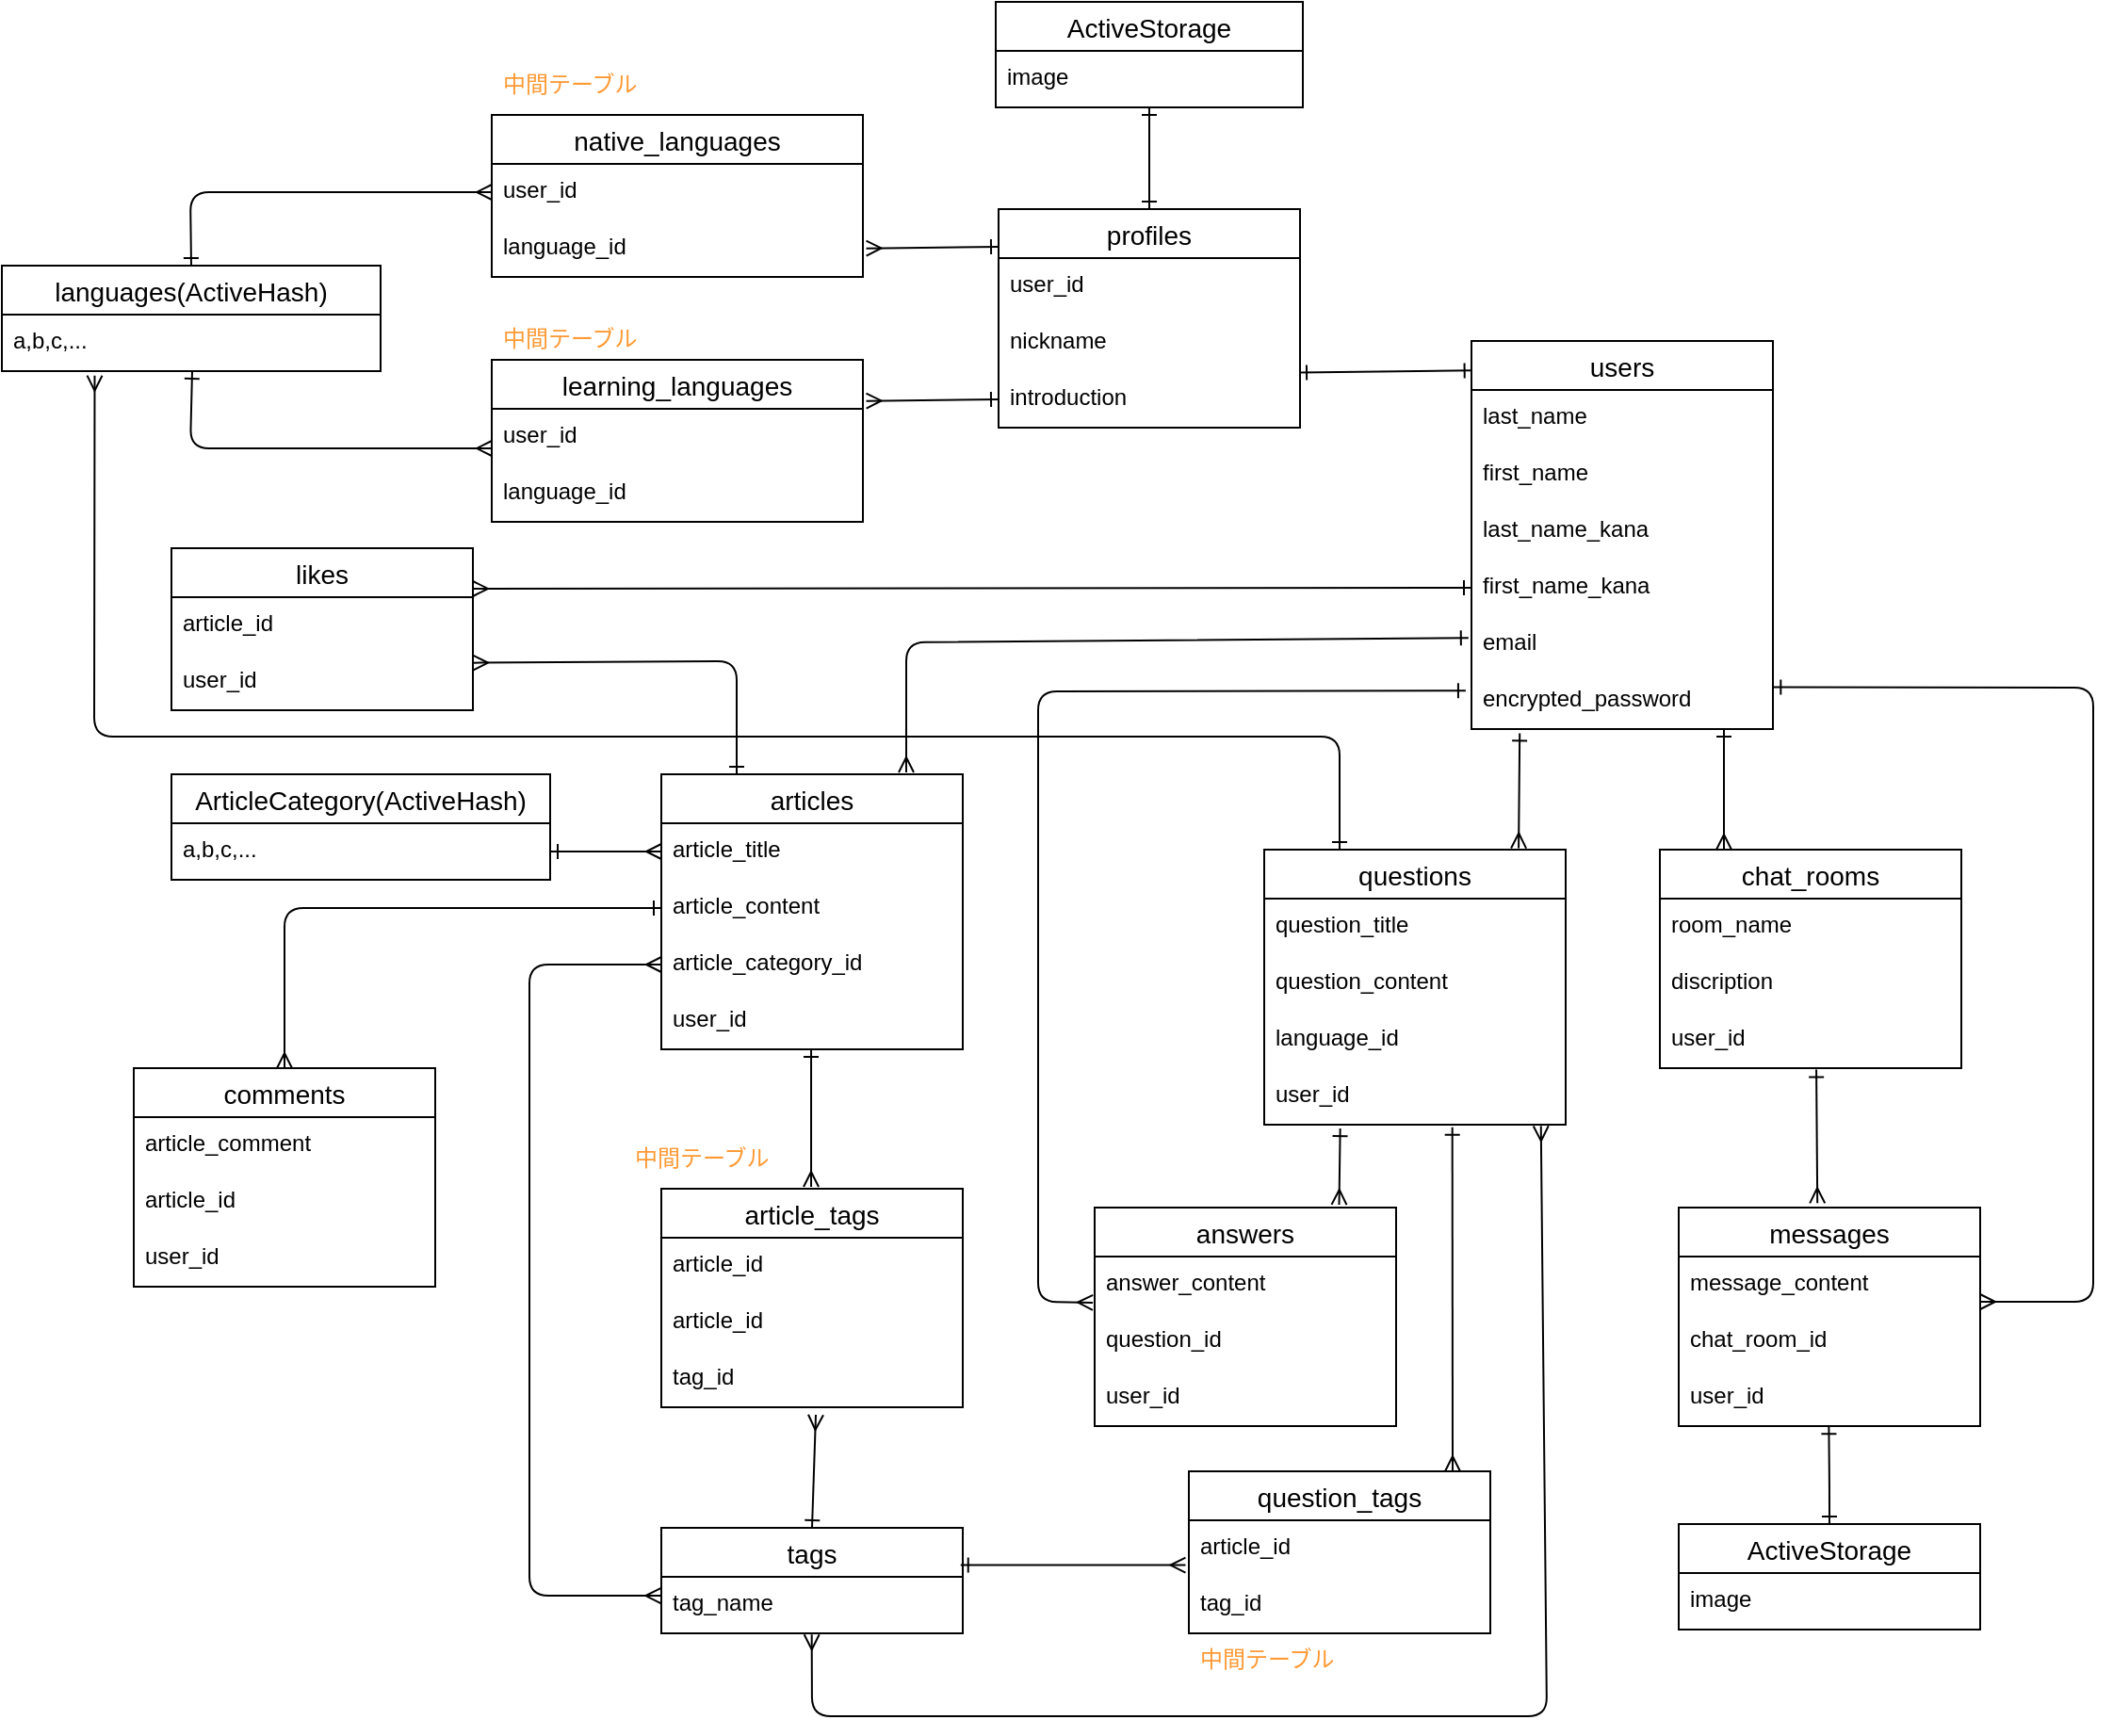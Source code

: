 <mxfile>
    <diagram id="0csjKc4Ay-YlDMvAC5BQ" name="ページ1">
        <mxGraphModel dx="2540" dy="865" grid="1" gridSize="10" guides="1" tooltips="1" connect="1" arrows="1" fold="1" page="1" pageScale="1" pageWidth="827" pageHeight="1169" math="0" shadow="0">
            <root>
                <mxCell id="0"/>
                <mxCell id="1" parent="0"/>
                <mxCell id="4" value="users" style="swimlane;fontStyle=0;childLayout=stackLayout;horizontal=1;startSize=26;horizontalStack=0;resizeParent=1;resizeParentMax=0;resizeLast=0;collapsible=1;marginBottom=0;align=center;fontSize=14;" parent="1" vertex="1">
                    <mxGeometry x="280" y="330" width="160" height="206" as="geometry"/>
                </mxCell>
                <mxCell id="5" value="last_name" style="text;strokeColor=none;fillColor=none;spacingLeft=4;spacingRight=4;overflow=hidden;rotatable=0;points=[[0,0.5],[1,0.5]];portConstraint=eastwest;fontSize=12;" parent="4" vertex="1">
                    <mxGeometry y="26" width="160" height="30" as="geometry"/>
                </mxCell>
                <mxCell id="21" value="first_name" style="text;strokeColor=none;fillColor=none;spacingLeft=4;spacingRight=4;overflow=hidden;rotatable=0;points=[[0,0.5],[1,0.5]];portConstraint=eastwest;fontSize=12;" parent="4" vertex="1">
                    <mxGeometry y="56" width="160" height="30" as="geometry"/>
                </mxCell>
                <mxCell id="22" value="last_name_kana" style="text;strokeColor=none;fillColor=none;spacingLeft=4;spacingRight=4;overflow=hidden;rotatable=0;points=[[0,0.5],[1,0.5]];portConstraint=eastwest;fontSize=12;" parent="4" vertex="1">
                    <mxGeometry y="86" width="160" height="30" as="geometry"/>
                </mxCell>
                <mxCell id="23" value="first_name_kana" style="text;strokeColor=none;fillColor=none;spacingLeft=4;spacingRight=4;overflow=hidden;rotatable=0;points=[[0,0.5],[1,0.5]];portConstraint=eastwest;fontSize=12;" parent="4" vertex="1">
                    <mxGeometry y="116" width="160" height="30" as="geometry"/>
                </mxCell>
                <mxCell id="6" value="email" style="text;strokeColor=none;fillColor=none;spacingLeft=4;spacingRight=4;overflow=hidden;rotatable=0;points=[[0,0.5],[1,0.5]];portConstraint=eastwest;fontSize=12;" parent="4" vertex="1">
                    <mxGeometry y="146" width="160" height="30" as="geometry"/>
                </mxCell>
                <mxCell id="7" value="encrypted_password" style="text;strokeColor=none;fillColor=none;spacingLeft=4;spacingRight=4;overflow=hidden;rotatable=0;points=[[0,0.5],[1,0.5]];portConstraint=eastwest;fontSize=12;" parent="4" vertex="1">
                    <mxGeometry y="176" width="160" height="30" as="geometry"/>
                </mxCell>
                <mxCell id="11" value="profiles" style="swimlane;fontStyle=0;childLayout=stackLayout;horizontal=1;startSize=26;horizontalStack=0;resizeParent=1;resizeParentMax=0;resizeLast=0;collapsible=1;marginBottom=0;align=center;fontSize=14;" parent="1" vertex="1">
                    <mxGeometry x="29" y="260" width="160" height="116" as="geometry"/>
                </mxCell>
                <mxCell id="12" value="user_id" style="text;strokeColor=none;fillColor=none;spacingLeft=4;spacingRight=4;overflow=hidden;rotatable=0;points=[[0,0.5],[1,0.5]];portConstraint=eastwest;fontSize=12;" parent="11" vertex="1">
                    <mxGeometry y="26" width="160" height="30" as="geometry"/>
                </mxCell>
                <mxCell id="13" value="nickname" style="text;strokeColor=none;fillColor=none;spacingLeft=4;spacingRight=4;overflow=hidden;rotatable=0;points=[[0,0.5],[1,0.5]];portConstraint=eastwest;fontSize=12;" parent="11" vertex="1">
                    <mxGeometry y="56" width="160" height="30" as="geometry"/>
                </mxCell>
                <mxCell id="14" value="introduction" style="text;strokeColor=none;fillColor=none;spacingLeft=4;spacingRight=4;overflow=hidden;rotatable=0;points=[[0,0.5],[1,0.5]];portConstraint=eastwest;fontSize=12;" parent="11" vertex="1">
                    <mxGeometry y="86" width="160" height="30" as="geometry"/>
                </mxCell>
                <mxCell id="15" value="ActiveStorage" style="swimlane;fontStyle=0;childLayout=stackLayout;horizontal=1;startSize=26;horizontalStack=0;resizeParent=1;resizeParentMax=0;resizeLast=0;collapsible=1;marginBottom=0;align=center;fontSize=14;" parent="1" vertex="1">
                    <mxGeometry x="27.5" y="150" width="163" height="56" as="geometry"/>
                </mxCell>
                <mxCell id="16" value="image" style="text;strokeColor=none;fillColor=none;spacingLeft=4;spacingRight=4;overflow=hidden;rotatable=0;points=[[0,0.5],[1,0.5]];portConstraint=eastwest;fontSize=12;" parent="15" vertex="1">
                    <mxGeometry y="26" width="163" height="30" as="geometry"/>
                </mxCell>
                <mxCell id="24" value="questions" style="swimlane;fontStyle=0;childLayout=stackLayout;horizontal=1;startSize=26;horizontalStack=0;resizeParent=1;resizeParentMax=0;resizeLast=0;collapsible=1;marginBottom=0;align=center;fontSize=14;" parent="1" vertex="1">
                    <mxGeometry x="170" y="600" width="160" height="146" as="geometry"/>
                </mxCell>
                <mxCell id="25" value="question_title" style="text;strokeColor=none;fillColor=none;spacingLeft=4;spacingRight=4;overflow=hidden;rotatable=0;points=[[0,0.5],[1,0.5]];portConstraint=eastwest;fontSize=12;" parent="24" vertex="1">
                    <mxGeometry y="26" width="160" height="30" as="geometry"/>
                </mxCell>
                <mxCell id="27" value="question_content" style="text;strokeColor=none;fillColor=none;spacingLeft=4;spacingRight=4;overflow=hidden;rotatable=0;points=[[0,0.5],[1,0.5]];portConstraint=eastwest;fontSize=12;" parent="24" vertex="1">
                    <mxGeometry y="56" width="160" height="30" as="geometry"/>
                </mxCell>
                <mxCell id="29" value="language_id" style="text;strokeColor=none;fillColor=none;spacingLeft=4;spacingRight=4;overflow=hidden;rotatable=0;points=[[0,0.5],[1,0.5]];portConstraint=eastwest;fontSize=12;" parent="24" vertex="1">
                    <mxGeometry y="86" width="160" height="30" as="geometry"/>
                </mxCell>
                <mxCell id="38" value="user_id" style="text;strokeColor=none;fillColor=none;spacingLeft=4;spacingRight=4;overflow=hidden;rotatable=0;points=[[0,0.5],[1,0.5]];portConstraint=eastwest;fontSize=12;" parent="24" vertex="1">
                    <mxGeometry y="116" width="160" height="30" as="geometry"/>
                </mxCell>
                <mxCell id="32" style="edgeStyle=none;html=1;endArrow=ERmany;endFill=0;startArrow=ERone;startFill=0;exitX=0.16;exitY=1.074;exitDx=0;exitDy=0;exitPerimeter=0;entryX=0.844;entryY=-0.005;entryDx=0;entryDy=0;entryPerimeter=0;" parent="1" source="7" target="24" edge="1">
                    <mxGeometry relative="1" as="geometry">
                        <mxPoint x="360" y="536" as="sourcePoint"/>
                        <mxPoint x="525.84" y="560.24" as="targetPoint"/>
                    </mxGeometry>
                </mxCell>
                <mxCell id="33" value="answers" style="swimlane;fontStyle=0;childLayout=stackLayout;horizontal=1;startSize=26;horizontalStack=0;resizeParent=1;resizeParentMax=0;resizeLast=0;collapsible=1;marginBottom=0;align=center;fontSize=14;" parent="1" vertex="1">
                    <mxGeometry x="80" y="790" width="160" height="116" as="geometry"/>
                </mxCell>
                <mxCell id="34" value="answer_content" style="text;strokeColor=none;fillColor=none;spacingLeft=4;spacingRight=4;overflow=hidden;rotatable=0;points=[[0,0.5],[1,0.5]];portConstraint=eastwest;fontSize=12;" parent="33" vertex="1">
                    <mxGeometry y="26" width="160" height="30" as="geometry"/>
                </mxCell>
                <mxCell id="36" value="question_id" style="text;strokeColor=none;fillColor=none;spacingLeft=4;spacingRight=4;overflow=hidden;rotatable=0;points=[[0,0.5],[1,0.5]];portConstraint=eastwest;fontSize=12;" parent="33" vertex="1">
                    <mxGeometry y="56" width="160" height="30" as="geometry"/>
                </mxCell>
                <mxCell id="149" value="user_id" style="text;strokeColor=none;fillColor=none;spacingLeft=4;spacingRight=4;overflow=hidden;rotatable=0;points=[[0,0.5],[1,0.5]];portConstraint=eastwest;fontSize=12;" parent="33" vertex="1">
                    <mxGeometry y="86" width="160" height="30" as="geometry"/>
                </mxCell>
                <mxCell id="39" style="edgeStyle=none;html=1;endArrow=ERmany;endFill=0;startArrow=ERone;startFill=0;entryX=-0.006;entryY=0.815;entryDx=0;entryDy=0;entryPerimeter=0;exitX=-0.019;exitY=0.322;exitDx=0;exitDy=0;exitPerimeter=0;" parent="1" source="7" target="34" edge="1">
                    <mxGeometry relative="1" as="geometry">
                        <mxPoint x="280" y="480" as="sourcePoint"/>
                        <mxPoint x="370" y="610" as="targetPoint"/>
                        <Array as="points">
                            <mxPoint x="50" y="516"/>
                            <mxPoint x="50" y="840"/>
                        </Array>
                    </mxGeometry>
                </mxCell>
                <mxCell id="40" style="edgeStyle=none;html=1;exitX=0.002;exitY=0.076;exitDx=0;exitDy=0;startArrow=ERone;startFill=0;endArrow=ERone;endFill=0;entryX=0.997;entryY=0.026;entryDx=0;entryDy=0;entryPerimeter=0;exitPerimeter=0;" parent="1" source="4" target="14" edge="1">
                    <mxGeometry relative="1" as="geometry">
                        <mxPoint x="280" y="342" as="sourcePoint"/>
                        <mxPoint x="190" y="341" as="targetPoint"/>
                        <Array as="points"/>
                    </mxGeometry>
                </mxCell>
                <mxCell id="41" style="edgeStyle=none;html=1;startArrow=ERone;startFill=0;endArrow=ERone;endFill=0;entryX=0.5;entryY=0;entryDx=0;entryDy=0;exitX=0.5;exitY=1;exitDx=0;exitDy=0;" parent="1" source="15" target="11" edge="1">
                    <mxGeometry relative="1" as="geometry">
                        <mxPoint x="109" y="210" as="sourcePoint"/>
                        <mxPoint x="29" y="289.09" as="targetPoint"/>
                        <Array as="points"/>
                    </mxGeometry>
                </mxCell>
                <mxCell id="43" value="chat_rooms" style="swimlane;fontStyle=0;childLayout=stackLayout;horizontal=1;startSize=26;horizontalStack=0;resizeParent=1;resizeParentMax=0;resizeLast=0;collapsible=1;marginBottom=0;align=center;fontSize=14;" parent="1" vertex="1">
                    <mxGeometry x="380" y="600" width="160" height="116" as="geometry"/>
                </mxCell>
                <mxCell id="44" value="room_name" style="text;strokeColor=none;fillColor=none;spacingLeft=4;spacingRight=4;overflow=hidden;rotatable=0;points=[[0,0.5],[1,0.5]];portConstraint=eastwest;fontSize=12;" parent="43" vertex="1">
                    <mxGeometry y="26" width="160" height="30" as="geometry"/>
                </mxCell>
                <mxCell id="45" value="discription" style="text;strokeColor=none;fillColor=none;spacingLeft=4;spacingRight=4;overflow=hidden;rotatable=0;points=[[0,0.5],[1,0.5]];portConstraint=eastwest;fontSize=12;" parent="43" vertex="1">
                    <mxGeometry y="56" width="160" height="30" as="geometry"/>
                </mxCell>
                <mxCell id="47" value="user_id" style="text;strokeColor=none;fillColor=none;spacingLeft=4;spacingRight=4;overflow=hidden;rotatable=0;points=[[0,0.5],[1,0.5]];portConstraint=eastwest;fontSize=12;" parent="43" vertex="1">
                    <mxGeometry y="86" width="160" height="30" as="geometry"/>
                </mxCell>
                <mxCell id="48" style="edgeStyle=none;html=1;exitX=0.5;exitY=1;exitDx=0;exitDy=0;endArrow=ERmany;endFill=0;startArrow=ERone;startFill=0;" parent="1" edge="1">
                    <mxGeometry relative="1" as="geometry">
                        <mxPoint x="414" y="536" as="sourcePoint"/>
                        <mxPoint x="414" y="600" as="targetPoint"/>
                    </mxGeometry>
                </mxCell>
                <mxCell id="51" value="messages" style="swimlane;fontStyle=0;childLayout=stackLayout;horizontal=1;startSize=26;horizontalStack=0;resizeParent=1;resizeParentMax=0;resizeLast=0;collapsible=1;marginBottom=0;align=center;fontSize=14;" parent="1" vertex="1">
                    <mxGeometry x="390" y="790" width="160" height="116" as="geometry"/>
                </mxCell>
                <mxCell id="52" value="message_content" style="text;strokeColor=none;fillColor=none;spacingLeft=4;spacingRight=4;overflow=hidden;rotatable=0;points=[[0,0.5],[1,0.5]];portConstraint=eastwest;fontSize=12;" parent="51" vertex="1">
                    <mxGeometry y="26" width="160" height="30" as="geometry"/>
                </mxCell>
                <mxCell id="53" value="chat_room_id" style="text;strokeColor=none;fillColor=none;spacingLeft=4;spacingRight=4;overflow=hidden;rotatable=0;points=[[0,0.5],[1,0.5]];portConstraint=eastwest;fontSize=12;" parent="51" vertex="1">
                    <mxGeometry y="56" width="160" height="30" as="geometry"/>
                </mxCell>
                <mxCell id="148" value="user_id" style="text;strokeColor=none;fillColor=none;spacingLeft=4;spacingRight=4;overflow=hidden;rotatable=0;points=[[0,0.5],[1,0.5]];portConstraint=eastwest;fontSize=12;" parent="51" vertex="1">
                    <mxGeometry y="86" width="160" height="30" as="geometry"/>
                </mxCell>
                <mxCell id="55" style="edgeStyle=none;html=1;endArrow=ERmany;endFill=0;startArrow=ERone;startFill=0;entryX=0.46;entryY=-0.02;entryDx=0;entryDy=0;entryPerimeter=0;exitX=0.519;exitY=1.026;exitDx=0;exitDy=0;exitPerimeter=0;" parent="1" source="47" target="51" edge="1">
                    <mxGeometry relative="1" as="geometry">
                        <mxPoint x="460" y="720" as="sourcePoint"/>
                        <mxPoint x="459.57" y="716" as="targetPoint"/>
                    </mxGeometry>
                </mxCell>
                <mxCell id="56" style="edgeStyle=none;html=1;exitX=1.001;exitY=0.26;exitDx=0;exitDy=0;endArrow=ERmany;endFill=0;startArrow=ERone;startFill=0;exitPerimeter=0;" parent="1" source="7" edge="1">
                    <mxGeometry relative="1" as="geometry">
                        <mxPoint x="287.6" y="447" as="sourcePoint"/>
                        <mxPoint x="550" y="840" as="targetPoint"/>
                        <Array as="points">
                            <mxPoint x="610" y="514"/>
                            <mxPoint x="610" y="840"/>
                        </Array>
                    </mxGeometry>
                </mxCell>
                <mxCell id="57" value="ActiveStorage" style="swimlane;fontStyle=0;childLayout=stackLayout;horizontal=1;startSize=26;horizontalStack=0;resizeParent=1;resizeParentMax=0;resizeLast=0;collapsible=1;marginBottom=0;align=center;fontSize=14;" parent="1" vertex="1">
                    <mxGeometry x="390" y="958" width="160" height="56" as="geometry"/>
                </mxCell>
                <mxCell id="58" value="image" style="text;strokeColor=none;fillColor=none;spacingLeft=4;spacingRight=4;overflow=hidden;rotatable=0;points=[[0,0.5],[1,0.5]];portConstraint=eastwest;fontSize=12;" parent="57" vertex="1">
                    <mxGeometry y="26" width="160" height="30" as="geometry"/>
                </mxCell>
                <mxCell id="59" style="edgeStyle=none;html=1;exitX=0.498;exitY=1.071;exitDx=0;exitDy=0;startArrow=ERone;startFill=0;endArrow=ERone;endFill=0;exitPerimeter=0;entryX=0.5;entryY=0;entryDx=0;entryDy=0;" parent="1" target="57" edge="1">
                    <mxGeometry relative="1" as="geometry">
                        <mxPoint x="469.68" y="906.13" as="sourcePoint"/>
                        <mxPoint x="500" y="928" as="targetPoint"/>
                        <Array as="points">
                            <mxPoint x="470" y="938"/>
                        </Array>
                    </mxGeometry>
                </mxCell>
                <mxCell id="60" value="languages(ActiveHash)" style="swimlane;fontStyle=0;childLayout=stackLayout;horizontal=1;startSize=26;horizontalStack=0;resizeParent=1;resizeParentMax=0;resizeLast=0;collapsible=1;marginBottom=0;align=center;fontSize=14;" parent="1" vertex="1">
                    <mxGeometry x="-500" y="290" width="201" height="56" as="geometry"/>
                </mxCell>
                <mxCell id="61" value="a,b,c,..." style="text;strokeColor=none;fillColor=none;spacingLeft=4;spacingRight=4;overflow=hidden;rotatable=0;points=[[0,0.5],[1,0.5]];portConstraint=eastwest;fontSize=12;" parent="60" vertex="1">
                    <mxGeometry y="26" width="201" height="30" as="geometry"/>
                </mxCell>
                <mxCell id="62" value="articles" style="swimlane;fontStyle=0;childLayout=stackLayout;horizontal=1;startSize=26;horizontalStack=0;resizeParent=1;resizeParentMax=0;resizeLast=0;collapsible=1;marginBottom=0;align=center;fontSize=14;" parent="1" vertex="1">
                    <mxGeometry x="-150" y="560" width="160" height="146" as="geometry"/>
                </mxCell>
                <mxCell id="63" value="article_title" style="text;strokeColor=none;fillColor=none;spacingLeft=4;spacingRight=4;overflow=hidden;rotatable=0;points=[[0,0.5],[1,0.5]];portConstraint=eastwest;fontSize=12;" parent="62" vertex="1">
                    <mxGeometry y="26" width="160" height="30" as="geometry"/>
                </mxCell>
                <mxCell id="64" value="article_content" style="text;strokeColor=none;fillColor=none;spacingLeft=4;spacingRight=4;overflow=hidden;rotatable=0;points=[[0,0.5],[1,0.5]];portConstraint=eastwest;fontSize=12;" parent="62" vertex="1">
                    <mxGeometry y="56" width="160" height="30" as="geometry"/>
                </mxCell>
                <mxCell id="65" value="article_category_id" style="text;strokeColor=none;fillColor=none;spacingLeft=4;spacingRight=4;overflow=hidden;rotatable=0;points=[[0,0.5],[1,0.5]];portConstraint=eastwest;fontSize=12;" parent="62" vertex="1">
                    <mxGeometry y="86" width="160" height="30" as="geometry"/>
                </mxCell>
                <mxCell id="94" value="user_id" style="text;strokeColor=none;fillColor=none;spacingLeft=4;spacingRight=4;overflow=hidden;rotatable=0;points=[[0,0.5],[1,0.5]];portConstraint=eastwest;fontSize=12;" parent="62" vertex="1">
                    <mxGeometry y="116" width="160" height="30" as="geometry"/>
                </mxCell>
                <mxCell id="70" value="native_languages" style="swimlane;fontStyle=0;childLayout=stackLayout;horizontal=1;startSize=26;horizontalStack=0;resizeParent=1;resizeParentMax=0;resizeLast=0;collapsible=1;marginBottom=0;align=center;fontSize=14;" parent="1" vertex="1">
                    <mxGeometry x="-240" y="210" width="197" height="86" as="geometry"/>
                </mxCell>
                <mxCell id="71" value="user_id" style="text;strokeColor=none;fillColor=none;spacingLeft=4;spacingRight=4;overflow=hidden;rotatable=0;points=[[0,0.5],[1,0.5]];portConstraint=eastwest;fontSize=12;" parent="70" vertex="1">
                    <mxGeometry y="26" width="197" height="30" as="geometry"/>
                </mxCell>
                <mxCell id="74" value="language_id" style="text;strokeColor=none;fillColor=none;spacingLeft=4;spacingRight=4;overflow=hidden;rotatable=0;points=[[0,0.5],[1,0.5]];portConstraint=eastwest;fontSize=12;" parent="70" vertex="1">
                    <mxGeometry y="56" width="197" height="30" as="geometry"/>
                </mxCell>
                <mxCell id="82" value="learning_languages" style="swimlane;fontStyle=0;childLayout=stackLayout;horizontal=1;startSize=26;horizontalStack=0;resizeParent=1;resizeParentMax=0;resizeLast=0;collapsible=1;marginBottom=0;align=center;fontSize=14;" parent="1" vertex="1">
                    <mxGeometry x="-240" y="340" width="197" height="86" as="geometry"/>
                </mxCell>
                <mxCell id="83" value="user_id" style="text;strokeColor=none;fillColor=none;spacingLeft=4;spacingRight=4;overflow=hidden;rotatable=0;points=[[0,0.5],[1,0.5]];portConstraint=eastwest;fontSize=12;" parent="82" vertex="1">
                    <mxGeometry y="26" width="197" height="30" as="geometry"/>
                </mxCell>
                <mxCell id="84" value="language_id" style="text;strokeColor=none;fillColor=none;spacingLeft=4;spacingRight=4;overflow=hidden;rotatable=0;points=[[0,0.5],[1,0.5]];portConstraint=eastwest;fontSize=12;" parent="82" vertex="1">
                    <mxGeometry y="56" width="197" height="30" as="geometry"/>
                </mxCell>
                <mxCell id="86" style="edgeStyle=none;html=1;endArrow=ERmany;endFill=0;startArrow=ERone;startFill=0;exitX=0;exitY=0.5;exitDx=0;exitDy=0;entryX=1.009;entryY=-0.139;entryDx=0;entryDy=0;entryPerimeter=0;" parent="1" source="14" target="83" edge="1">
                    <mxGeometry relative="1" as="geometry">
                        <mxPoint x="-267.0" y="345.64" as="sourcePoint"/>
                        <mxPoint x="-217.56" y="345.64" as="targetPoint"/>
                    </mxGeometry>
                </mxCell>
                <mxCell id="87" style="edgeStyle=none;html=1;endArrow=ERmany;endFill=0;startArrow=ERone;startFill=0;exitX=0;exitY=0.5;exitDx=0;exitDy=0;entryX=1.009;entryY=-0.139;entryDx=0;entryDy=0;entryPerimeter=0;" parent="1" edge="1">
                    <mxGeometry relative="1" as="geometry">
                        <mxPoint x="29" y="280" as="sourcePoint"/>
                        <mxPoint x="-41.227" y="280.83" as="targetPoint"/>
                    </mxGeometry>
                </mxCell>
                <mxCell id="88" style="edgeStyle=none;html=1;endArrow=ERmany;endFill=0;startArrow=ERone;startFill=0;exitX=0.5;exitY=0;exitDx=0;exitDy=0;entryX=0;entryY=0.5;entryDx=0;entryDy=0;" parent="1" source="60" target="71" edge="1">
                    <mxGeometry relative="1" as="geometry">
                        <mxPoint x="-319.77" y="252.58" as="sourcePoint"/>
                        <mxPoint x="-389.997" y="253.41" as="targetPoint"/>
                        <Array as="points">
                            <mxPoint x="-400" y="251"/>
                        </Array>
                    </mxGeometry>
                </mxCell>
                <mxCell id="89" style="edgeStyle=none;html=1;endArrow=ERmany;endFill=0;startArrow=ERone;startFill=0;entryX=0;entryY=0.5;entryDx=0;entryDy=0;" parent="1" edge="1">
                    <mxGeometry relative="1" as="geometry">
                        <mxPoint x="-399" y="346" as="sourcePoint"/>
                        <mxPoint x="-240" y="387" as="targetPoint"/>
                        <Array as="points">
                            <mxPoint x="-400" y="387"/>
                        </Array>
                    </mxGeometry>
                </mxCell>
                <mxCell id="90" value="中間テーブル" style="text;strokeColor=none;fillColor=none;spacingLeft=4;spacingRight=4;overflow=hidden;rotatable=0;points=[[0,0.5],[1,0.5]];portConstraint=eastwest;fontSize=12;fontColor=#FF9933;" parent="1" vertex="1">
                    <mxGeometry x="-240" y="315" width="194" height="30" as="geometry"/>
                </mxCell>
                <mxCell id="91" value="ArticleCategory(ActiveHash)" style="swimlane;fontStyle=0;childLayout=stackLayout;horizontal=1;startSize=26;horizontalStack=0;resizeParent=1;resizeParentMax=0;resizeLast=0;collapsible=1;marginBottom=0;align=center;fontSize=14;" parent="1" vertex="1">
                    <mxGeometry x="-410" y="560" width="201" height="56" as="geometry"/>
                </mxCell>
                <mxCell id="92" value="a,b,c,..." style="text;strokeColor=none;fillColor=none;spacingLeft=4;spacingRight=4;overflow=hidden;rotatable=0;points=[[0,0.5],[1,0.5]];portConstraint=eastwest;fontSize=12;" parent="91" vertex="1">
                    <mxGeometry y="26" width="201" height="30" as="geometry"/>
                </mxCell>
                <mxCell id="95" style="edgeStyle=none;html=1;endArrow=ERmany;endFill=0;startArrow=ERone;startFill=0;entryX=0;entryY=0.5;entryDx=0;entryDy=0;" parent="1" source="92" target="63" edge="1">
                    <mxGeometry relative="1" as="geometry">
                        <mxPoint x="111.23" y="720" as="sourcePoint"/>
                        <mxPoint x="-59" y="710" as="targetPoint"/>
                    </mxGeometry>
                </mxCell>
                <mxCell id="96" value="tags" style="swimlane;fontStyle=0;childLayout=stackLayout;horizontal=1;startSize=26;horizontalStack=0;resizeParent=1;resizeParentMax=0;resizeLast=0;collapsible=1;marginBottom=0;align=center;fontSize=14;" parent="1" vertex="1">
                    <mxGeometry x="-150" y="960" width="160" height="56" as="geometry"/>
                </mxCell>
                <mxCell id="97" value="tag_name" style="text;strokeColor=none;fillColor=none;spacingLeft=4;spacingRight=4;overflow=hidden;rotatable=0;points=[[0,0.5],[1,0.5]];portConstraint=eastwest;fontSize=12;" parent="96" vertex="1">
                    <mxGeometry y="26" width="160" height="30" as="geometry"/>
                </mxCell>
                <mxCell id="101" value="article_tags" style="swimlane;fontStyle=0;childLayout=stackLayout;horizontal=1;startSize=26;horizontalStack=0;resizeParent=1;resizeParentMax=0;resizeLast=0;collapsible=1;marginBottom=0;align=center;fontSize=14;" parent="1" vertex="1">
                    <mxGeometry x="-150" y="780" width="160" height="116" as="geometry"/>
                </mxCell>
                <mxCell id="117" value="article_id" style="text;strokeColor=none;fillColor=none;spacingLeft=4;spacingRight=4;overflow=hidden;rotatable=0;points=[[0,0.5],[1,0.5]];portConstraint=eastwest;fontSize=12;" parent="101" vertex="1">
                    <mxGeometry y="26" width="160" height="30" as="geometry"/>
                </mxCell>
                <mxCell id="102" value="article_id" style="text;strokeColor=none;fillColor=none;spacingLeft=4;spacingRight=4;overflow=hidden;rotatable=0;points=[[0,0.5],[1,0.5]];portConstraint=eastwest;fontSize=12;" parent="101" vertex="1">
                    <mxGeometry y="56" width="160" height="30" as="geometry"/>
                </mxCell>
                <mxCell id="103" value="tag_id" style="text;strokeColor=none;fillColor=none;spacingLeft=4;spacingRight=4;overflow=hidden;rotatable=0;points=[[0,0.5],[1,0.5]];portConstraint=eastwest;fontSize=12;" parent="101" vertex="1">
                    <mxGeometry y="86" width="160" height="30" as="geometry"/>
                </mxCell>
                <mxCell id="108" value="question_tags" style="swimlane;fontStyle=0;childLayout=stackLayout;horizontal=1;startSize=26;horizontalStack=0;resizeParent=1;resizeParentMax=0;resizeLast=0;collapsible=1;marginBottom=0;align=center;fontSize=14;" parent="1" vertex="1">
                    <mxGeometry x="130" y="930" width="160" height="86" as="geometry"/>
                </mxCell>
                <mxCell id="109" value="article_id" style="text;strokeColor=none;fillColor=none;spacingLeft=4;spacingRight=4;overflow=hidden;rotatable=0;points=[[0,0.5],[1,0.5]];portConstraint=eastwest;fontSize=12;" parent="108" vertex="1">
                    <mxGeometry y="26" width="160" height="30" as="geometry"/>
                </mxCell>
                <mxCell id="110" value="tag_id" style="text;strokeColor=none;fillColor=none;spacingLeft=4;spacingRight=4;overflow=hidden;rotatable=0;points=[[0,0.5],[1,0.5]];portConstraint=eastwest;fontSize=12;" parent="108" vertex="1">
                    <mxGeometry y="56" width="160" height="30" as="geometry"/>
                </mxCell>
                <mxCell id="111" style="edgeStyle=none;html=1;endArrow=ERmany;endFill=0;startArrow=ERone;startFill=0;entryX=0.875;entryY=0;entryDx=0;entryDy=0;exitX=0.624;exitY=1.047;exitDx=0;exitDy=0;exitPerimeter=0;entryPerimeter=0;" parent="1" source="38" target="108" edge="1">
                    <mxGeometry relative="1" as="geometry">
                        <mxPoint x="250" y="760" as="sourcePoint"/>
                        <mxPoint x="290" y="746" as="targetPoint"/>
                    </mxGeometry>
                </mxCell>
                <mxCell id="112" style="edgeStyle=none;html=1;endArrow=ERmany;endFill=0;startArrow=ERone;startFill=0;exitX=0.5;exitY=1.033;exitDx=0;exitDy=0;exitPerimeter=0;" parent="1" edge="1">
                    <mxGeometry relative="1" as="geometry">
                        <mxPoint x="-70.48" y="706" as="sourcePoint"/>
                        <mxPoint x="-70.48" y="779.01" as="targetPoint"/>
                    </mxGeometry>
                </mxCell>
                <mxCell id="113" style="edgeStyle=none;html=1;endArrow=ERmany;endFill=0;startArrow=ERone;startFill=0;exitX=0.5;exitY=0;exitDx=0;exitDy=0;" parent="1" source="96" edge="1">
                    <mxGeometry relative="1" as="geometry">
                        <mxPoint x="-68.16" y="940.336" as="sourcePoint"/>
                        <mxPoint x="-68" y="900" as="targetPoint"/>
                    </mxGeometry>
                </mxCell>
                <mxCell id="114" style="edgeStyle=none;html=1;endArrow=ERmany;endFill=0;startArrow=ERone;startFill=0;exitX=-0.01;exitY=0.386;exitDx=0;exitDy=0;exitPerimeter=0;" parent="1" source="6" edge="1">
                    <mxGeometry relative="1" as="geometry">
                        <mxPoint x="-20" y="486" as="sourcePoint"/>
                        <mxPoint x="-20" y="559.01" as="targetPoint"/>
                        <Array as="points">
                            <mxPoint x="-20" y="490"/>
                        </Array>
                    </mxGeometry>
                </mxCell>
                <mxCell id="115" style="edgeStyle=none;html=1;endArrow=ERmany;endFill=0;startArrow=ERone;startFill=0;exitX=0.993;exitY=0.353;exitDx=0;exitDy=0;exitPerimeter=0;entryX=-0.011;entryY=0.792;entryDx=0;entryDy=0;entryPerimeter=0;" parent="1" source="96" target="109" edge="1">
                    <mxGeometry relative="1" as="geometry">
                        <mxPoint x="29" y="960" as="sourcePoint"/>
                        <mxPoint x="29" y="1033.01" as="targetPoint"/>
                    </mxGeometry>
                </mxCell>
                <mxCell id="125" style="edgeStyle=none;html=1;endArrow=ERmany;endFill=0;startArrow=ERmany;startFill=0;entryX=0;entryY=0.5;entryDx=0;entryDy=0;exitX=-0.002;exitY=0.334;exitDx=0;exitDy=0;exitPerimeter=0;" parent="1" source="97" target="65" edge="1">
                    <mxGeometry relative="1" as="geometry">
                        <mxPoint x="-220" y="990" as="sourcePoint"/>
                        <mxPoint x="-183.84" y="887.66" as="targetPoint"/>
                        <Array as="points">
                            <mxPoint x="-220" y="996"/>
                            <mxPoint x="-220" y="661"/>
                        </Array>
                    </mxGeometry>
                </mxCell>
                <mxCell id="136" style="edgeStyle=none;html=1;endArrow=ERmany;endFill=0;startArrow=ERmany;startFill=0;entryX=0.918;entryY=1.023;entryDx=0;entryDy=0;entryPerimeter=0;exitX=0.499;exitY=1.021;exitDx=0;exitDy=0;exitPerimeter=0;" parent="1" source="97" target="38" edge="1">
                    <mxGeometry relative="1" as="geometry">
                        <mxPoint x="-70" y="1000" as="sourcePoint"/>
                        <mxPoint x="330" y="770" as="targetPoint"/>
                        <Array as="points">
                            <mxPoint x="-70" y="1060"/>
                            <mxPoint x="320" y="1060"/>
                        </Array>
                    </mxGeometry>
                </mxCell>
                <mxCell id="137" value="中間テーブル" style="text;strokeColor=none;fillColor=none;spacingLeft=4;spacingRight=4;overflow=hidden;rotatable=0;points=[[0,0.5],[1,0.5]];portConstraint=eastwest;fontSize=12;fontColor=#FF9933;" parent="1" vertex="1">
                    <mxGeometry x="-170" y="750" width="194" height="30" as="geometry"/>
                </mxCell>
                <mxCell id="138" value="中間テーブル" style="text;strokeColor=none;fillColor=none;spacingLeft=4;spacingRight=4;overflow=hidden;rotatable=0;points=[[0,0.5],[1,0.5]];portConstraint=eastwest;fontSize=12;fontColor=#FF9933;" parent="1" vertex="1">
                    <mxGeometry x="130" y="1016" width="194" height="30" as="geometry"/>
                </mxCell>
                <mxCell id="139" value="中間テーブル" style="text;strokeColor=none;fillColor=none;spacingLeft=4;spacingRight=4;overflow=hidden;rotatable=0;points=[[0,0.5],[1,0.5]];portConstraint=eastwest;fontSize=12;fontColor=#FF9933;" parent="1" vertex="1">
                    <mxGeometry x="-240" y="180" width="194" height="30" as="geometry"/>
                </mxCell>
                <mxCell id="141" value="comments" style="swimlane;fontStyle=0;childLayout=stackLayout;horizontal=1;startSize=26;horizontalStack=0;resizeParent=1;resizeParentMax=0;resizeLast=0;collapsible=1;marginBottom=0;align=center;fontSize=14;" parent="1" vertex="1">
                    <mxGeometry x="-430" y="716" width="160" height="116" as="geometry"/>
                </mxCell>
                <mxCell id="142" value="article_comment" style="text;strokeColor=none;fillColor=none;spacingLeft=4;spacingRight=4;overflow=hidden;rotatable=0;points=[[0,0.5],[1,0.5]];portConstraint=eastwest;fontSize=12;" parent="141" vertex="1">
                    <mxGeometry y="26" width="160" height="30" as="geometry"/>
                </mxCell>
                <mxCell id="143" value="article_id" style="text;strokeColor=none;fillColor=none;spacingLeft=4;spacingRight=4;overflow=hidden;rotatable=0;points=[[0,0.5],[1,0.5]];portConstraint=eastwest;fontSize=12;" parent="141" vertex="1">
                    <mxGeometry y="56" width="160" height="30" as="geometry"/>
                </mxCell>
                <mxCell id="144" value="user_id" style="text;strokeColor=none;fillColor=none;spacingLeft=4;spacingRight=4;overflow=hidden;rotatable=0;points=[[0,0.5],[1,0.5]];portConstraint=eastwest;fontSize=12;" parent="141" vertex="1">
                    <mxGeometry y="86" width="160" height="30" as="geometry"/>
                </mxCell>
                <mxCell id="145" style="edgeStyle=none;html=1;endArrow=ERmany;endFill=0;startArrow=ERone;startFill=0;exitX=0;exitY=0.5;exitDx=0;exitDy=0;entryX=0.5;entryY=0;entryDx=0;entryDy=0;" parent="1" source="64" target="141" edge="1">
                    <mxGeometry relative="1" as="geometry">
                        <mxPoint x="-340" y="716.99" as="sourcePoint"/>
                        <mxPoint x="-350" y="710" as="targetPoint"/>
                        <Array as="points">
                            <mxPoint x="-350" y="631"/>
                        </Array>
                    </mxGeometry>
                </mxCell>
                <mxCell id="150" value="likes" style="swimlane;fontStyle=0;childLayout=stackLayout;horizontal=1;startSize=26;horizontalStack=0;resizeParent=1;resizeParentMax=0;resizeLast=0;collapsible=1;marginBottom=0;align=center;fontSize=14;" parent="1" vertex="1">
                    <mxGeometry x="-410" y="440" width="160" height="86" as="geometry"/>
                </mxCell>
                <mxCell id="152" value="article_id" style="text;strokeColor=none;fillColor=none;spacingLeft=4;spacingRight=4;overflow=hidden;rotatable=0;points=[[0,0.5],[1,0.5]];portConstraint=eastwest;fontSize=12;" parent="150" vertex="1">
                    <mxGeometry y="26" width="160" height="30" as="geometry"/>
                </mxCell>
                <mxCell id="153" value="user_id" style="text;strokeColor=none;fillColor=none;spacingLeft=4;spacingRight=4;overflow=hidden;rotatable=0;points=[[0,0.5],[1,0.5]];portConstraint=eastwest;fontSize=12;" parent="150" vertex="1">
                    <mxGeometry y="56" width="160" height="30" as="geometry"/>
                </mxCell>
                <mxCell id="154" style="edgeStyle=none;html=1;endArrow=ERmany;endFill=0;startArrow=ERone;startFill=0;exitX=0.25;exitY=0;exitDx=0;exitDy=0;entryX=1.009;entryY=-0.139;entryDx=0;entryDy=0;entryPerimeter=0;" parent="1" source="62" edge="1">
                    <mxGeometry relative="1" as="geometry">
                        <mxPoint x="-179.77" y="500" as="sourcePoint"/>
                        <mxPoint x="-249.997" y="500.83" as="targetPoint"/>
                        <Array as="points">
                            <mxPoint x="-110" y="500"/>
                        </Array>
                    </mxGeometry>
                </mxCell>
                <mxCell id="156" style="edgeStyle=none;html=1;endArrow=ERmany;endFill=0;startArrow=ERone;startFill=0;entryX=1;entryY=0.25;entryDx=0;entryDy=0;exitX=0;exitY=0.5;exitDx=0;exitDy=0;" parent="1" source="23" target="150" edge="1">
                    <mxGeometry relative="1" as="geometry">
                        <mxPoint x="270" y="460" as="sourcePoint"/>
                        <mxPoint x="-249.997" y="470.83" as="targetPoint"/>
                    </mxGeometry>
                </mxCell>
                <mxCell id="37" style="edgeStyle=none;html=1;endArrow=ERmany;endFill=0;startArrow=ERone;startFill=0;exitX=0.252;exitY=1.067;exitDx=0;exitDy=0;exitPerimeter=0;entryX=0.811;entryY=-0.013;entryDx=0;entryDy=0;entryPerimeter=0;" parent="1" source="38" edge="1" target="33">
                    <mxGeometry relative="1" as="geometry">
                        <mxPoint x="257" y="790" as="sourcePoint"/>
                        <mxPoint x="240" y="780" as="targetPoint"/>
                    </mxGeometry>
                </mxCell>
                <mxCell id="157" style="edgeStyle=none;html=1;endArrow=ERmany;endFill=0;startArrow=ERone;startFill=0;exitX=0.25;exitY=0;exitDx=0;exitDy=0;entryX=0.245;entryY=1.078;entryDx=0;entryDy=0;entryPerimeter=0;" edge="1" parent="1" source="24" target="61">
                    <mxGeometry relative="1" as="geometry">
                        <mxPoint x="220.32" y="758.01" as="sourcePoint"/>
                        <mxPoint x="-480" y="540" as="targetPoint"/>
                        <Array as="points">
                            <mxPoint x="210" y="540"/>
                            <mxPoint x="-451" y="540"/>
                        </Array>
                    </mxGeometry>
                </mxCell>
            </root>
        </mxGraphModel>
    </diagram>
</mxfile>